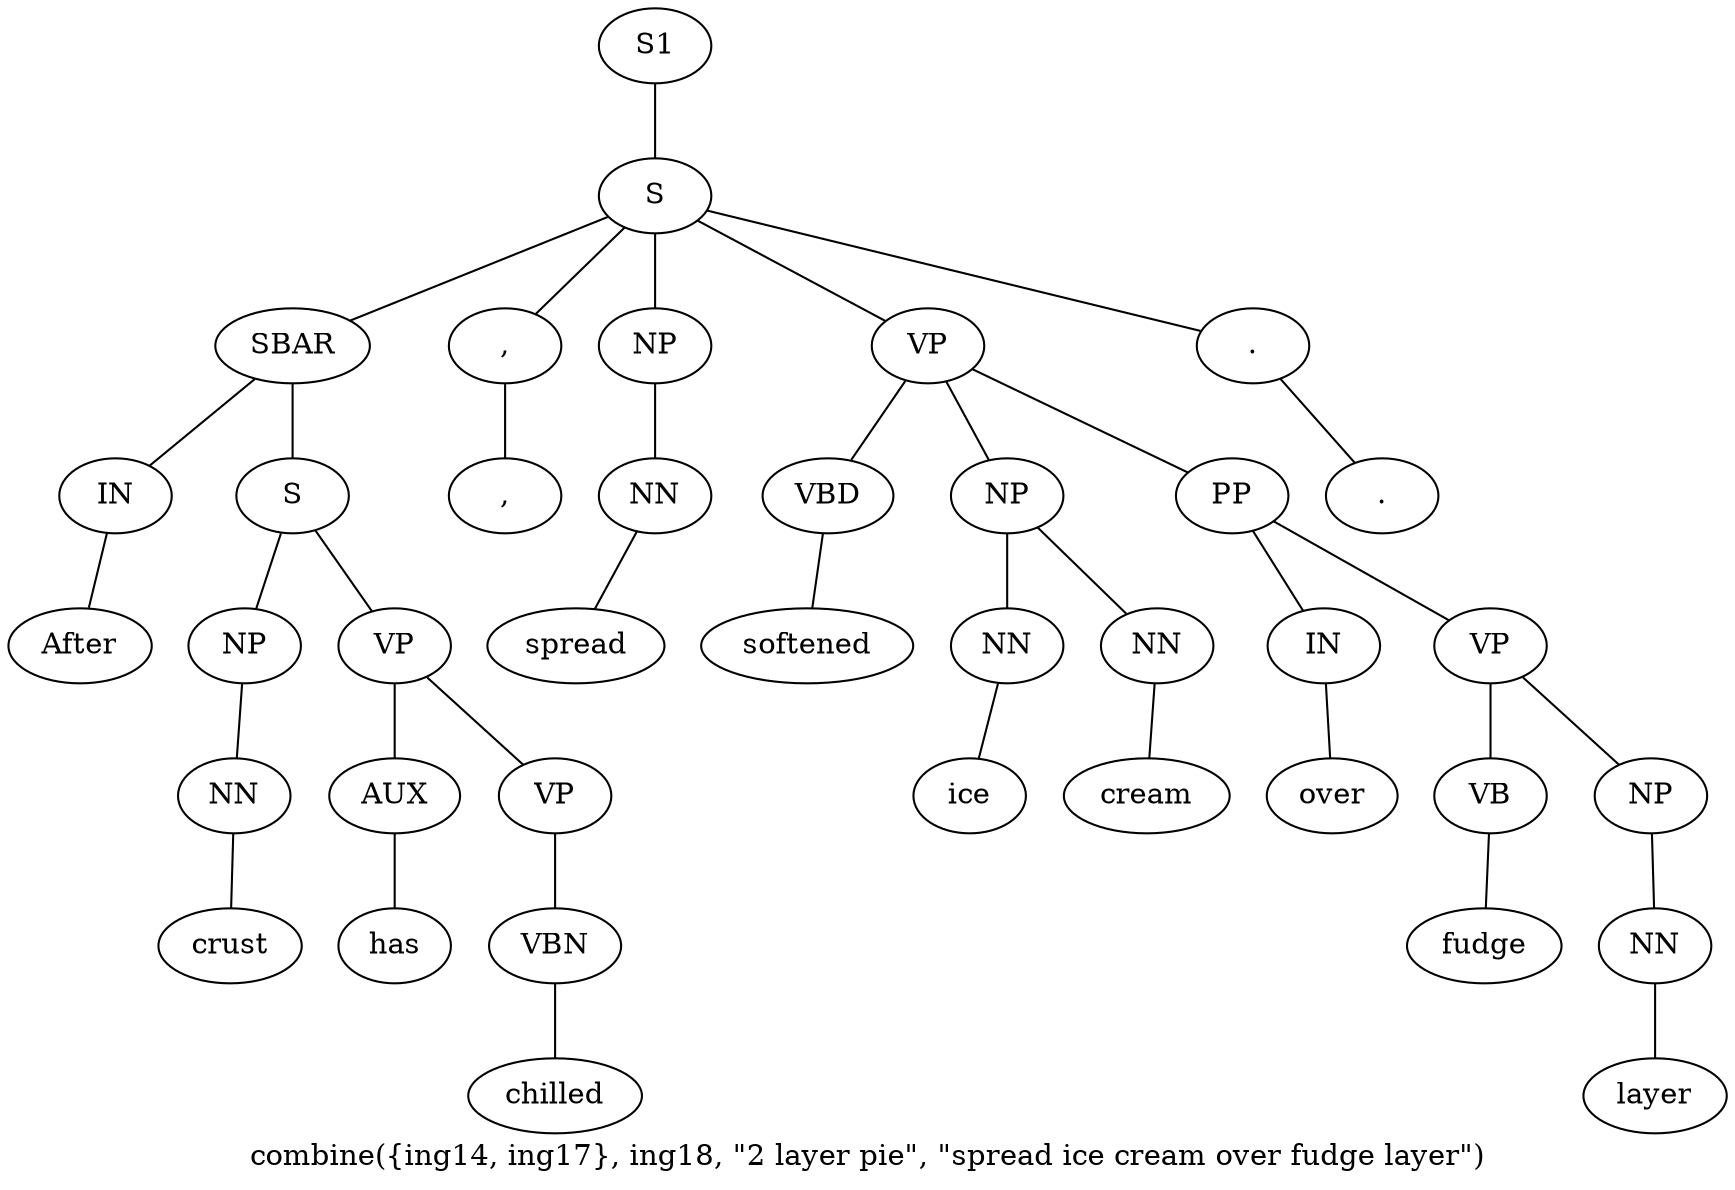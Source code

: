 graph SyntaxGraph {
	label = "combine({ing14, ing17}, ing18, \"2 layer pie\", \"spread ice cream over fudge layer\")";
	Node0 [label="S1"];
	Node1 [label="S"];
	Node2 [label="SBAR"];
	Node3 [label="IN"];
	Node4 [label="After"];
	Node5 [label="S"];
	Node6 [label="NP"];
	Node7 [label="NN"];
	Node8 [label="crust"];
	Node9 [label="VP"];
	Node10 [label="AUX"];
	Node11 [label="has"];
	Node12 [label="VP"];
	Node13 [label="VBN"];
	Node14 [label="chilled"];
	Node15 [label=","];
	Node16 [label=","];
	Node17 [label="NP"];
	Node18 [label="NN"];
	Node19 [label="spread"];
	Node20 [label="VP"];
	Node21 [label="VBD"];
	Node22 [label="softened"];
	Node23 [label="NP"];
	Node24 [label="NN"];
	Node25 [label="ice"];
	Node26 [label="NN"];
	Node27 [label="cream"];
	Node28 [label="PP"];
	Node29 [label="IN"];
	Node30 [label="over"];
	Node31 [label="VP"];
	Node32 [label="VB"];
	Node33 [label="fudge"];
	Node34 [label="NP"];
	Node35 [label="NN"];
	Node36 [label="layer"];
	Node37 [label="."];
	Node38 [label="."];

	Node0 -- Node1;
	Node1 -- Node2;
	Node1 -- Node15;
	Node1 -- Node17;
	Node1 -- Node20;
	Node1 -- Node37;
	Node2 -- Node3;
	Node2 -- Node5;
	Node3 -- Node4;
	Node5 -- Node6;
	Node5 -- Node9;
	Node6 -- Node7;
	Node7 -- Node8;
	Node9 -- Node10;
	Node9 -- Node12;
	Node10 -- Node11;
	Node12 -- Node13;
	Node13 -- Node14;
	Node15 -- Node16;
	Node17 -- Node18;
	Node18 -- Node19;
	Node20 -- Node21;
	Node20 -- Node23;
	Node20 -- Node28;
	Node21 -- Node22;
	Node23 -- Node24;
	Node23 -- Node26;
	Node24 -- Node25;
	Node26 -- Node27;
	Node28 -- Node29;
	Node28 -- Node31;
	Node29 -- Node30;
	Node31 -- Node32;
	Node31 -- Node34;
	Node32 -- Node33;
	Node34 -- Node35;
	Node35 -- Node36;
	Node37 -- Node38;
}
